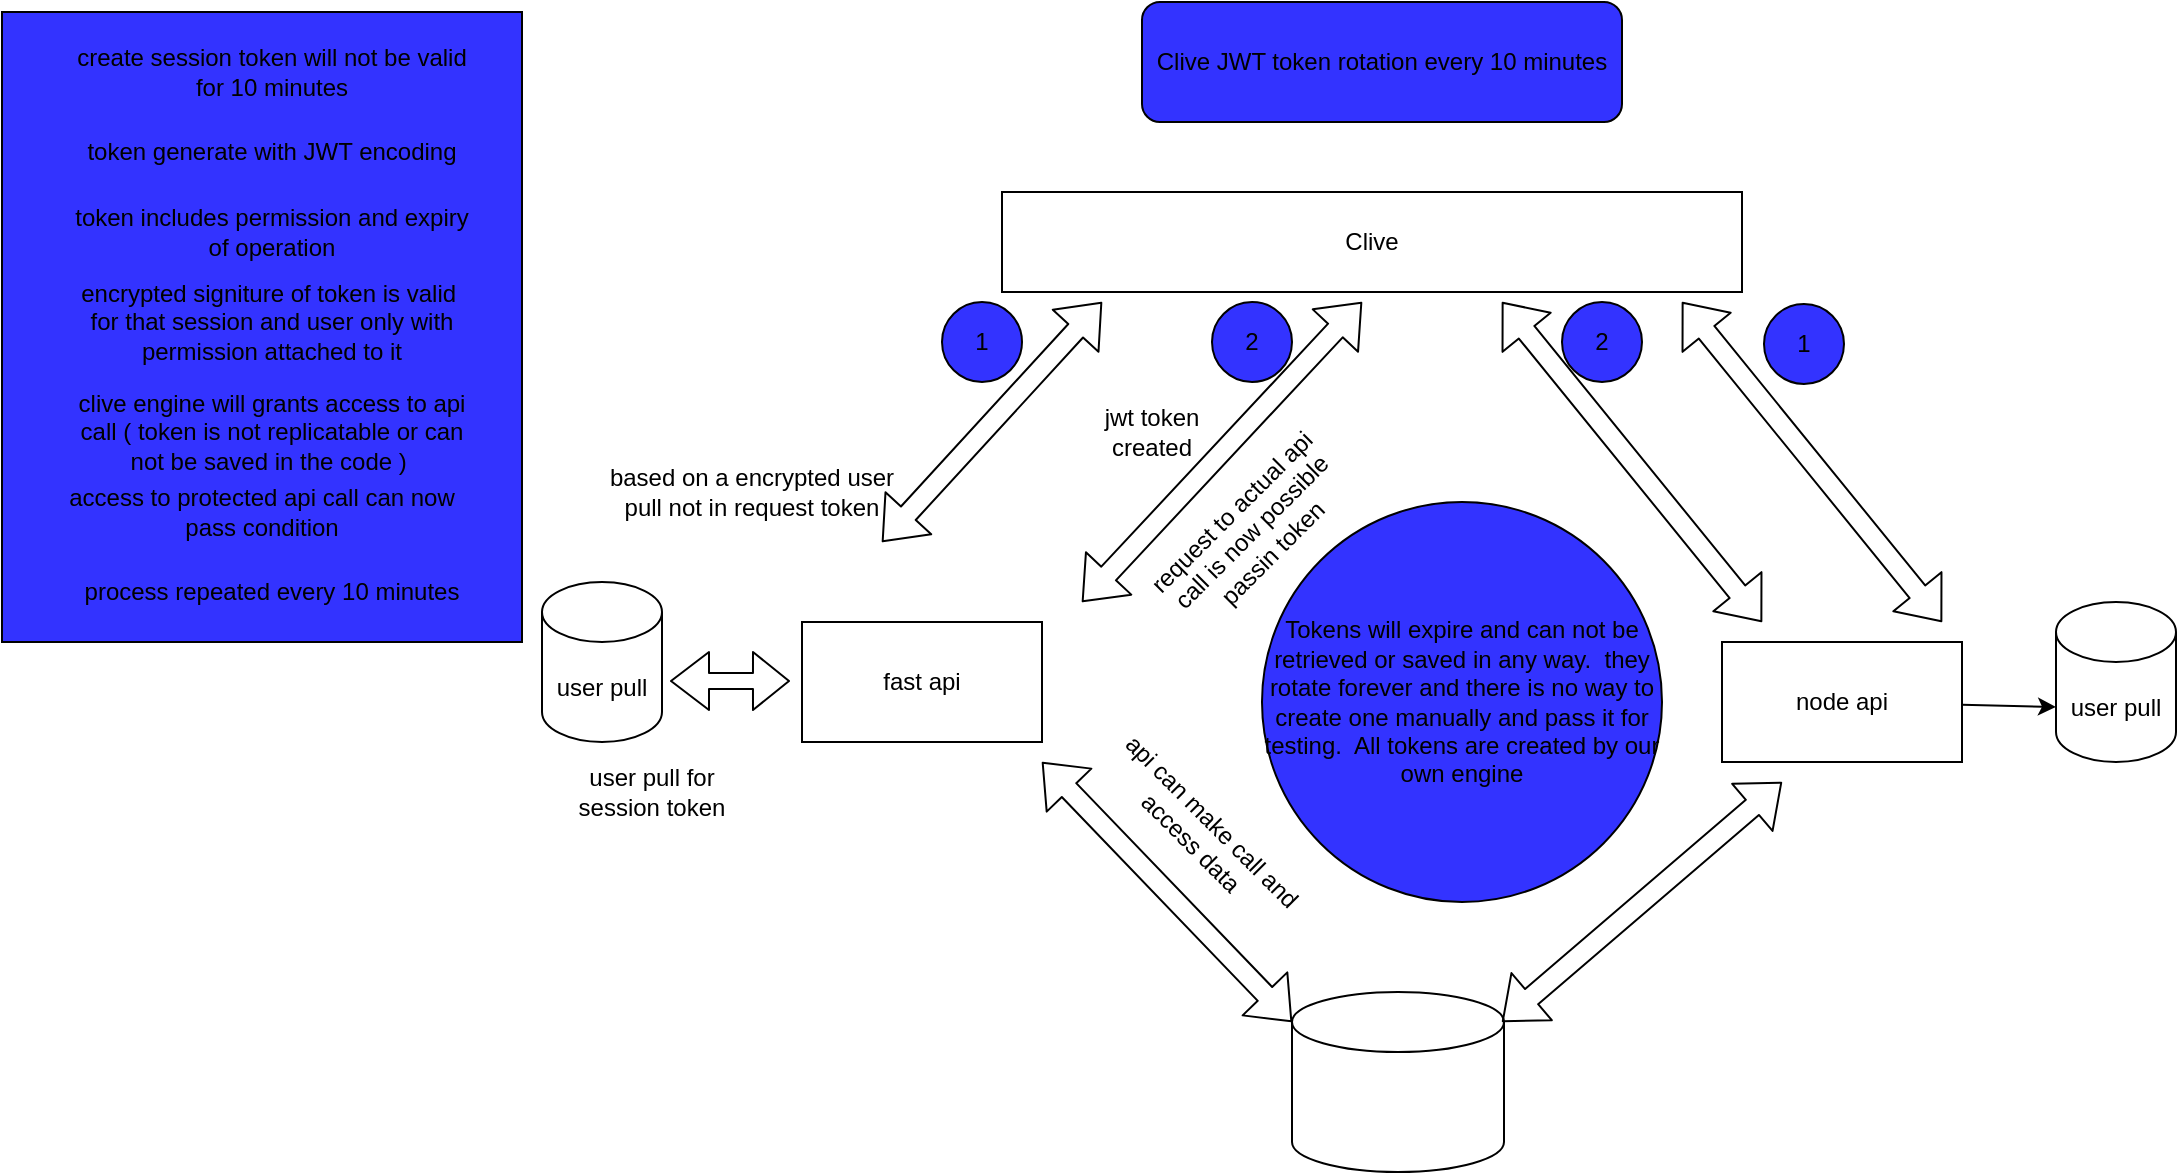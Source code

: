 <mxfile>
    <diagram id="J2t-LXjNG9rNmW884kaF" name="Page-1">
        <mxGraphModel dx="2103" dy="632" grid="1" gridSize="10" guides="1" tooltips="1" connect="1" arrows="1" fold="1" page="1" pageScale="1" pageWidth="827" pageHeight="1169" math="0" shadow="0">
            <root>
                <mxCell id="0"/>
                <mxCell id="1" parent="0"/>
                <mxCell id="16" value="" style="rounded=0;whiteSpace=wrap;html=1;fillColor=#3333FF;" vertex="1" parent="1">
                    <mxGeometry x="-260" y="5" width="260" height="315" as="geometry"/>
                </mxCell>
                <mxCell id="2" value="Clive" style="rounded=0;whiteSpace=wrap;html=1;" vertex="1" parent="1">
                    <mxGeometry x="240" y="95" width="370" height="50" as="geometry"/>
                </mxCell>
                <mxCell id="3" value="fast api" style="rounded=0;whiteSpace=wrap;html=1;" vertex="1" parent="1">
                    <mxGeometry x="140" y="310" width="120" height="60" as="geometry"/>
                </mxCell>
                <mxCell id="33" style="edgeStyle=none;html=1;entryX=0;entryY=0;entryDx=0;entryDy=52.5;entryPerimeter=0;" edge="1" parent="1" source="4" target="7">
                    <mxGeometry relative="1" as="geometry"/>
                </mxCell>
                <mxCell id="4" value="node api" style="rounded=0;whiteSpace=wrap;html=1;" vertex="1" parent="1">
                    <mxGeometry x="600" y="320" width="120" height="60" as="geometry"/>
                </mxCell>
                <mxCell id="6" value="user pull" style="shape=cylinder3;whiteSpace=wrap;html=1;boundedLbl=1;backgroundOutline=1;size=15;" vertex="1" parent="1">
                    <mxGeometry x="10" y="290" width="60" height="80" as="geometry"/>
                </mxCell>
                <mxCell id="7" value="user pull" style="shape=cylinder3;whiteSpace=wrap;html=1;boundedLbl=1;backgroundOutline=1;size=15;" vertex="1" parent="1">
                    <mxGeometry x="767" y="300" width="60" height="80" as="geometry"/>
                </mxCell>
                <mxCell id="8" value="" style="shape=cylinder3;whiteSpace=wrap;html=1;boundedLbl=1;backgroundOutline=1;size=15;" vertex="1" parent="1">
                    <mxGeometry x="385" y="495" width="106" height="90" as="geometry"/>
                </mxCell>
                <mxCell id="9" value="create session token will not be valid for 10 minutes" style="text;html=1;strokeColor=none;fillColor=none;align=center;verticalAlign=middle;whiteSpace=wrap;rounded=0;" vertex="1" parent="1">
                    <mxGeometry x="-230" y="20" width="210" height="30" as="geometry"/>
                </mxCell>
                <mxCell id="10" value="token generate with JWT encoding" style="text;html=1;strokeColor=none;fillColor=none;align=center;verticalAlign=middle;whiteSpace=wrap;rounded=0;" vertex="1" parent="1">
                    <mxGeometry x="-230" y="60" width="210" height="30" as="geometry"/>
                </mxCell>
                <mxCell id="11" value="token includes permission and expiry of operation" style="text;html=1;strokeColor=none;fillColor=none;align=center;verticalAlign=middle;whiteSpace=wrap;rounded=0;" vertex="1" parent="1">
                    <mxGeometry x="-230" y="100" width="210" height="30" as="geometry"/>
                </mxCell>
                <mxCell id="12" value="encrypted signiture of token is valid&amp;nbsp; for that session and user only with permission attached to it" style="text;html=1;strokeColor=none;fillColor=none;align=center;verticalAlign=middle;whiteSpace=wrap;rounded=0;" vertex="1" parent="1">
                    <mxGeometry x="-230" y="145" width="210" height="30" as="geometry"/>
                </mxCell>
                <mxCell id="13" value="clive engine will grants access to api call ( token is not replicatable or can not be saved in the code )&amp;nbsp;" style="text;html=1;strokeColor=none;fillColor=none;align=center;verticalAlign=middle;whiteSpace=wrap;rounded=0;" vertex="1" parent="1">
                    <mxGeometry x="-230" y="200" width="210" height="30" as="geometry"/>
                </mxCell>
                <mxCell id="14" value="access to protected api call can now pass condition" style="text;html=1;strokeColor=none;fillColor=none;align=center;verticalAlign=middle;whiteSpace=wrap;rounded=0;" vertex="1" parent="1">
                    <mxGeometry x="-235" y="240" width="210" height="30" as="geometry"/>
                </mxCell>
                <mxCell id="15" value="process repeated every 10 minutes" style="text;html=1;strokeColor=none;fillColor=none;align=center;verticalAlign=middle;whiteSpace=wrap;rounded=0;" vertex="1" parent="1">
                    <mxGeometry x="-230" y="280" width="210" height="30" as="geometry"/>
                </mxCell>
                <mxCell id="17" value="" style="shape=flexArrow;endArrow=classic;startArrow=classic;html=1;" edge="1" parent="1">
                    <mxGeometry width="100" height="100" relative="1" as="geometry">
                        <mxPoint x="180" y="270" as="sourcePoint"/>
                        <mxPoint x="290" y="150" as="targetPoint"/>
                    </mxGeometry>
                </mxCell>
                <mxCell id="18" value="based on a encrypted user pull not in request token" style="text;html=1;strokeColor=none;fillColor=none;align=center;verticalAlign=middle;whiteSpace=wrap;rounded=0;" vertex="1" parent="1">
                    <mxGeometry x="40" y="230" width="150" height="30" as="geometry"/>
                </mxCell>
                <mxCell id="19" value="jwt token created" style="text;html=1;strokeColor=none;fillColor=none;align=center;verticalAlign=middle;whiteSpace=wrap;rounded=0;" vertex="1" parent="1">
                    <mxGeometry x="270" y="200" width="90" height="30" as="geometry"/>
                </mxCell>
                <mxCell id="21" value="" style="shape=flexArrow;endArrow=classic;startArrow=classic;html=1;width=8;endSize=5.67;" edge="1" parent="1">
                    <mxGeometry width="100" height="100" relative="1" as="geometry">
                        <mxPoint x="74" y="339.5" as="sourcePoint"/>
                        <mxPoint x="134" y="339.5" as="targetPoint"/>
                    </mxGeometry>
                </mxCell>
                <mxCell id="22" value="user pull for session token" style="text;html=1;strokeColor=none;fillColor=none;align=center;verticalAlign=middle;whiteSpace=wrap;rounded=0;" vertex="1" parent="1">
                    <mxGeometry x="20" y="380" width="90" height="30" as="geometry"/>
                </mxCell>
                <mxCell id="23" value="" style="shape=flexArrow;endArrow=classic;startArrow=classic;html=1;" edge="1" parent="1">
                    <mxGeometry width="100" height="100" relative="1" as="geometry">
                        <mxPoint x="280" y="300" as="sourcePoint"/>
                        <mxPoint x="420" y="150" as="targetPoint"/>
                    </mxGeometry>
                </mxCell>
                <mxCell id="25" value="request to actual api call is now possible passin token" style="text;html=1;strokeColor=none;fillColor=none;align=center;verticalAlign=middle;whiteSpace=wrap;rounded=0;rotation=-45;" vertex="1" parent="1">
                    <mxGeometry x="300" y="250" width="130" height="30" as="geometry"/>
                </mxCell>
                <mxCell id="26" value="" style="shape=flexArrow;endArrow=classic;startArrow=classic;html=1;entryX=0;entryY=0;entryDx=0;entryDy=15;entryPerimeter=0;" edge="1" parent="1" target="8">
                    <mxGeometry width="100" height="100" relative="1" as="geometry">
                        <mxPoint x="260" y="380" as="sourcePoint"/>
                        <mxPoint x="370" y="510" as="targetPoint"/>
                    </mxGeometry>
                </mxCell>
                <mxCell id="27" value="api can make call and access data" style="text;html=1;strokeColor=none;fillColor=none;align=center;verticalAlign=middle;whiteSpace=wrap;rounded=0;rotation=45;" vertex="1" parent="1">
                    <mxGeometry x="270" y="400" width="140" height="30" as="geometry"/>
                </mxCell>
                <mxCell id="28" value="1" style="ellipse;whiteSpace=wrap;html=1;aspect=fixed;fillColor=#3333FF;" vertex="1" parent="1">
                    <mxGeometry x="210" y="150" width="40" height="40" as="geometry"/>
                </mxCell>
                <mxCell id="29" value="2" style="ellipse;whiteSpace=wrap;html=1;aspect=fixed;fillColor=#3333FF;" vertex="1" parent="1">
                    <mxGeometry x="345" y="150" width="40" height="40" as="geometry"/>
                </mxCell>
                <mxCell id="31" value="" style="shape=flexArrow;endArrow=classic;startArrow=classic;html=1;" edge="1" parent="1">
                    <mxGeometry width="100" height="100" relative="1" as="geometry">
                        <mxPoint x="620" y="310" as="sourcePoint"/>
                        <mxPoint x="490" y="150" as="targetPoint"/>
                    </mxGeometry>
                </mxCell>
                <mxCell id="32" value="" style="shape=flexArrow;endArrow=classic;startArrow=classic;html=1;" edge="1" parent="1">
                    <mxGeometry width="100" height="100" relative="1" as="geometry">
                        <mxPoint x="710" y="310" as="sourcePoint"/>
                        <mxPoint x="580" y="150" as="targetPoint"/>
                    </mxGeometry>
                </mxCell>
                <mxCell id="34" value="" style="shape=flexArrow;endArrow=classic;startArrow=classic;html=1;" edge="1" parent="1">
                    <mxGeometry width="100" height="100" relative="1" as="geometry">
                        <mxPoint x="490" y="510" as="sourcePoint"/>
                        <mxPoint x="630" y="390" as="targetPoint"/>
                    </mxGeometry>
                </mxCell>
                <mxCell id="35" value="1" style="ellipse;whiteSpace=wrap;html=1;aspect=fixed;fillColor=#3333FF;" vertex="1" parent="1">
                    <mxGeometry x="621" y="151" width="40" height="40" as="geometry"/>
                </mxCell>
                <mxCell id="37" value="2" style="ellipse;whiteSpace=wrap;html=1;aspect=fixed;fillColor=#3333FF;" vertex="1" parent="1">
                    <mxGeometry x="520" y="150" width="40" height="40" as="geometry"/>
                </mxCell>
                <mxCell id="38" value="Tokens will expire and can not be retrieved or saved in any way.&amp;nbsp; they rotate forever and there is no way to create one manually and pass it for testing.&amp;nbsp; All tokens are created by our own engine" style="ellipse;whiteSpace=wrap;html=1;aspect=fixed;fillColor=#3333FF;" vertex="1" parent="1">
                    <mxGeometry x="370" y="250" width="200" height="200" as="geometry"/>
                </mxCell>
                <mxCell id="39" value="Clive JWT token rotation every 10 minutes" style="rounded=1;whiteSpace=wrap;html=1;fillColor=#3333FF;" vertex="1" parent="1">
                    <mxGeometry x="310" width="240" height="60" as="geometry"/>
                </mxCell>
            </root>
        </mxGraphModel>
    </diagram>
</mxfile>